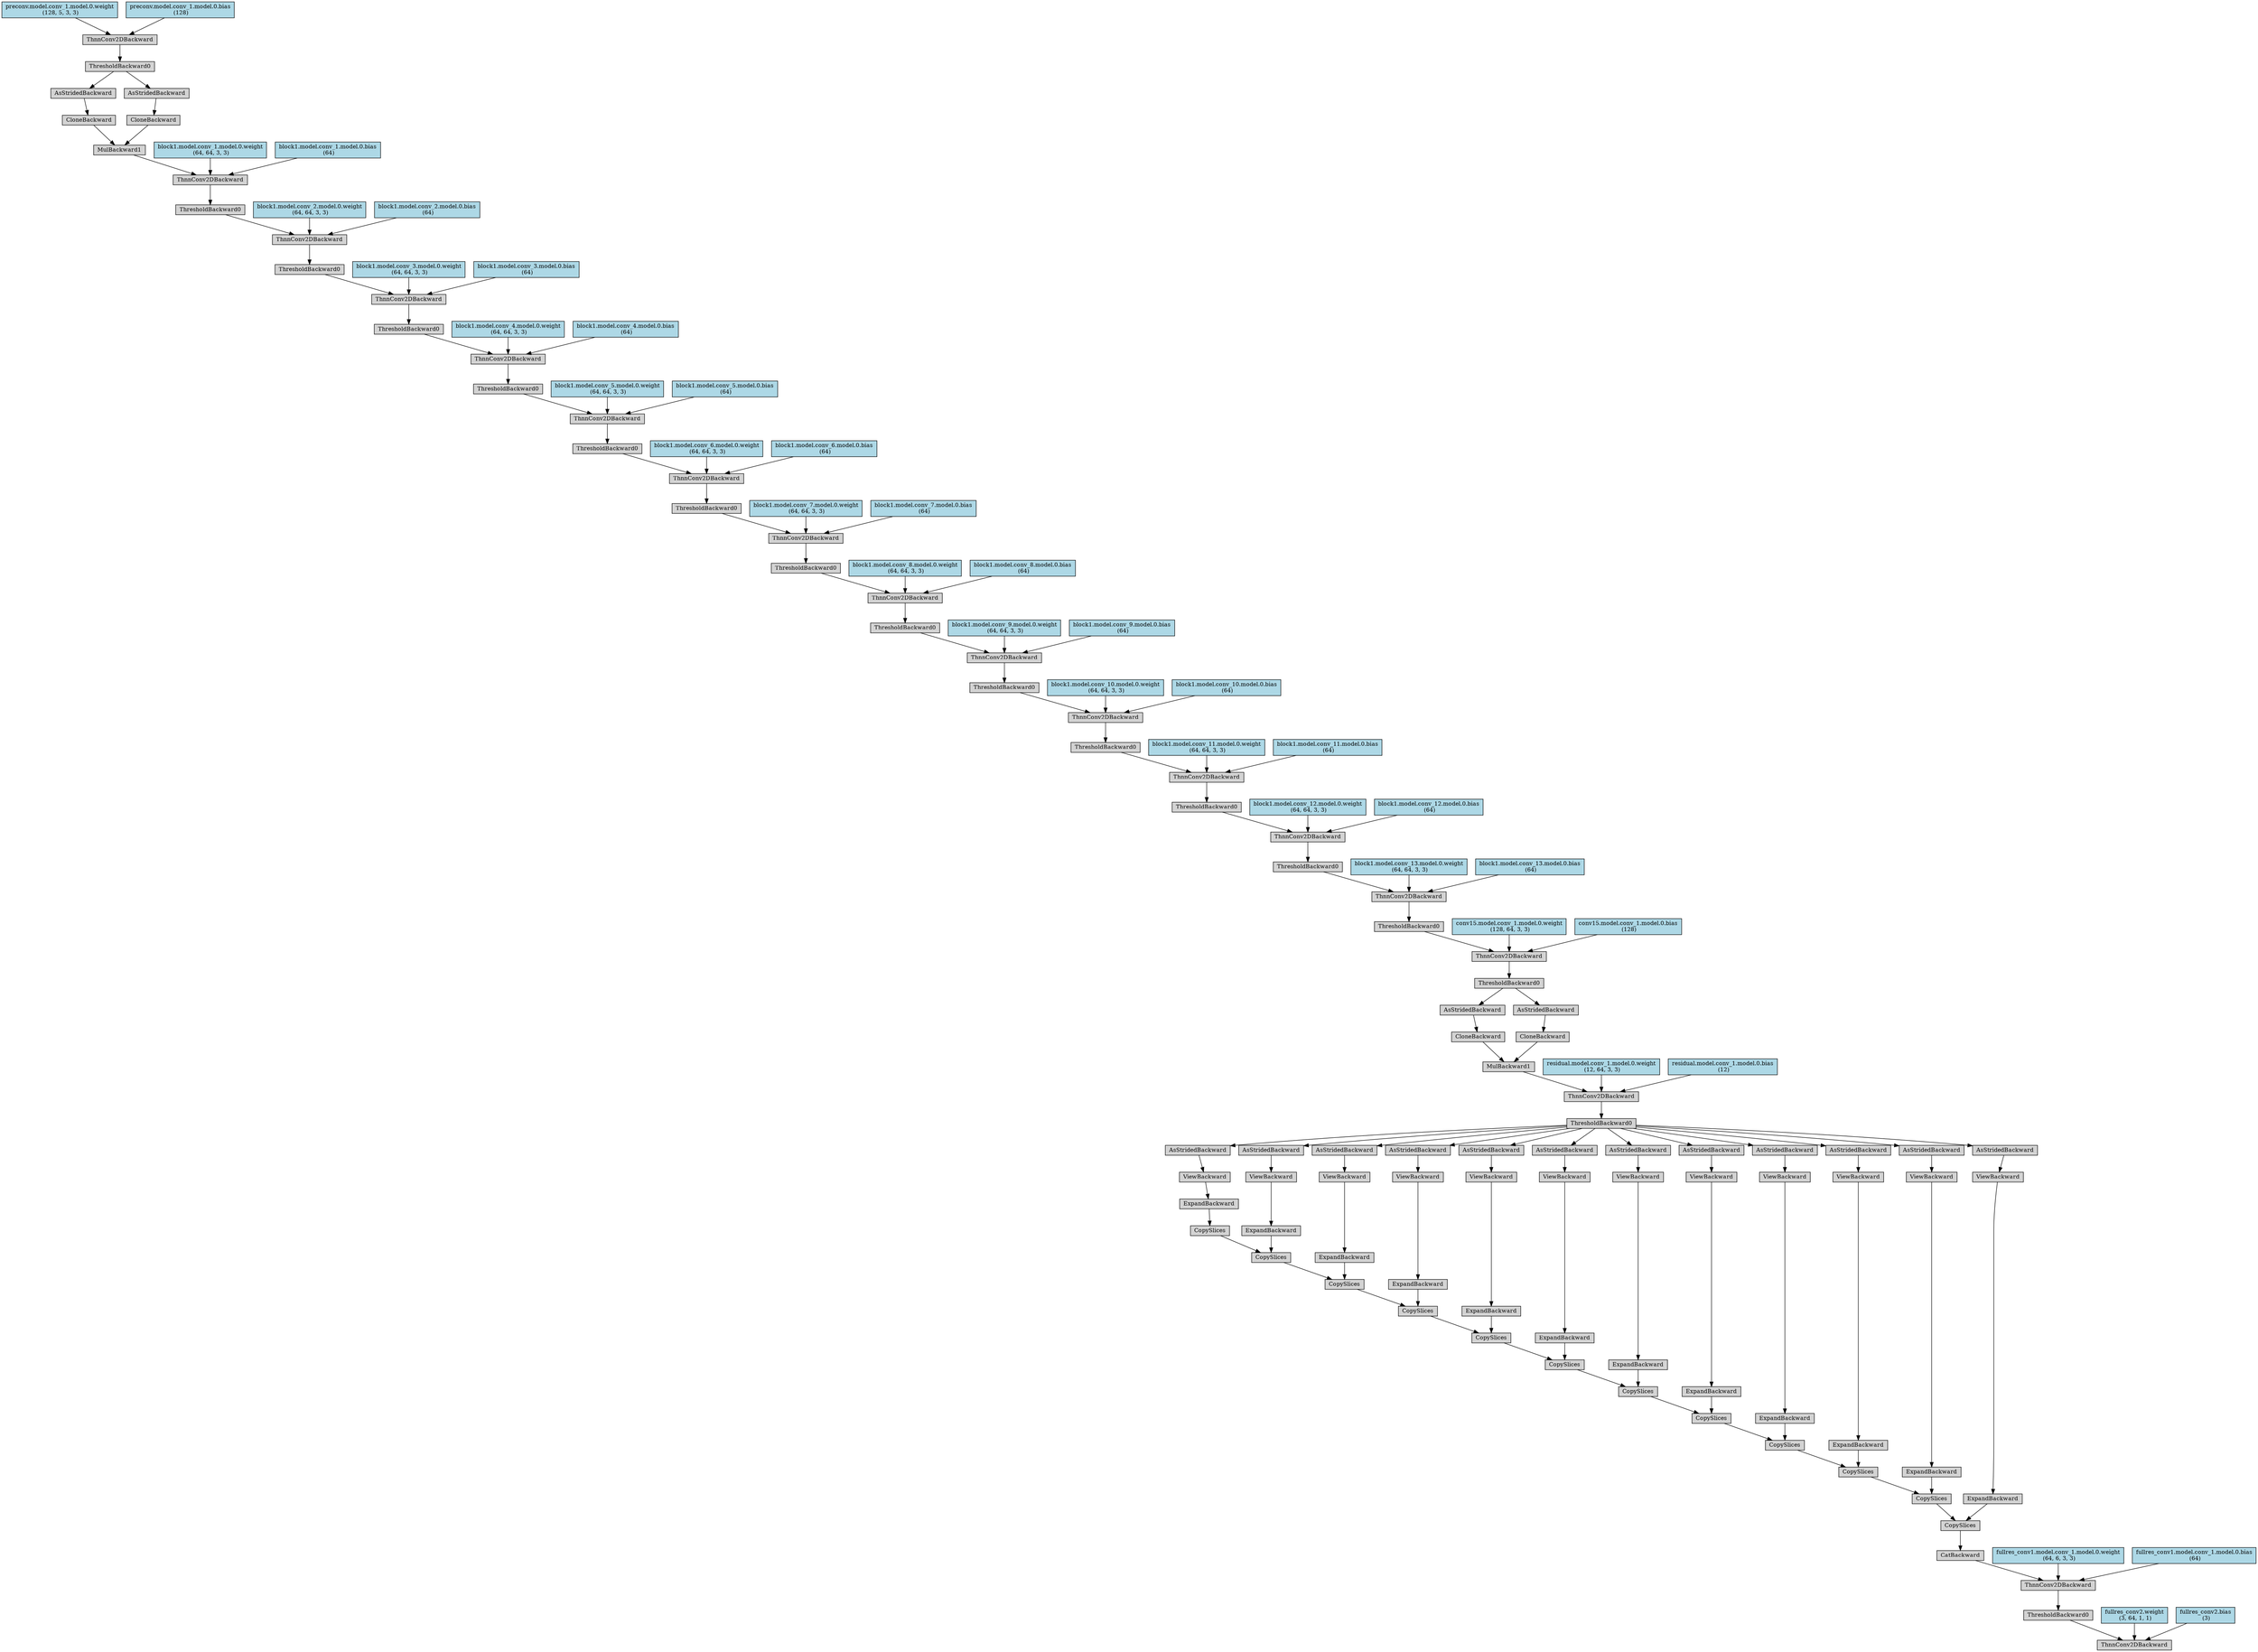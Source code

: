 digraph {
	graph [size="40.8,40.8"]
	node [align=left fontsize=12 height=0.2 ranksep=0.1 shape=box style=filled]
	140112199779856 [label=ThnnConv2DBackward]
	140112199780432 -> 140112199779856
	140112199780432 [label=ThresholdBackward0]
	140112199780496 -> 140112199780432
	140112199780496 [label=ThnnConv2DBackward]
	140112199780624 -> 140112199780496
	140112199780624 [label=CatBackward]
	140112199780816 -> 140112199780624
	140112199780816 [label=CopySlices]
	140112199780944 -> 140112199780816
	140112199780944 [label=CopySlices]
	140112199781136 -> 140112199780944
	140112199781136 [label=CopySlices]
	140112199781328 -> 140112199781136
	140112199781328 [label=CopySlices]
	140112199781520 -> 140112199781328
	140112199781520 [label=CopySlices]
	140112199781712 -> 140112199781520
	140112199781712 [label=CopySlices]
	140112199781904 -> 140112199781712
	140112199781904 [label=CopySlices]
	140112199782096 -> 140112199781904
	140112199782096 [label=CopySlices]
	140112199782288 -> 140112199782096
	140112199782288 [label=CopySlices]
	140112199942288 -> 140112199782288
	140112199942288 [label=CopySlices]
	140112199942480 -> 140112199942288
	140112199942480 [label=CopySlices]
	140112199942672 -> 140112199942480
	140112199942672 [label=CopySlices]
	140112199942864 -> 140112199942672
	140112199942864 [label=ExpandBackward]
	140112199943056 -> 140112199942864
	140112199943056 [label=ViewBackward]
	140112199943120 -> 140112199943056
	140112199943120 [label=AsStridedBackward]
	140112199943312 -> 140112199943120
	140112199943312 [label=ThresholdBackward0]
	140112199943440 -> 140112199943312
	140112199943440 [label=ThnnConv2DBackward]
	140112199943568 -> 140112199943440
	140112199943568 [label=MulBackward1]
	140112199943760 -> 140112199943568
	140112199943760 [label=CloneBackward]
	140112199943952 -> 140112199943760
	140112199943952 [label=AsStridedBackward]
	140112199944144 -> 140112199943952
	140112199944144 [label=ThresholdBackward0]
	140112199944272 -> 140112199944144
	140112199944272 [label=ThnnConv2DBackward]
	140112199944400 -> 140112199944272
	140112199944400 [label=ThresholdBackward0]
	140112199944656 -> 140112199944400
	140112199944656 [label=ThnnConv2DBackward]
	140112199944784 -> 140112199944656
	140112199944784 [label=ThresholdBackward0]
	140112199945040 -> 140112199944784
	140112199945040 [label=ThnnConv2DBackward]
	140112199945168 -> 140112199945040
	140112199945168 [label=ThresholdBackward0]
	140112199945424 -> 140112199945168
	140112199945424 [label=ThnnConv2DBackward]
	140112199945552 -> 140112199945424
	140112199945552 [label=ThresholdBackward0]
	140112199945808 -> 140112199945552
	140112199945808 [label=ThnnConv2DBackward]
	140112199946000 -> 140112199945808
	140112199946000 [label=ThresholdBackward0]
	140112199946192 -> 140112199946000
	140112199946192 [label=ThnnConv2DBackward]
	140112199950608 -> 140112199946192
	140112199950608 [label=ThresholdBackward0]
	140112199950864 -> 140112199950608
	140112199950864 [label=ThnnConv2DBackward]
	140112199951056 -> 140112199950864
	140112199951056 [label=ThresholdBackward0]
	140112199951312 -> 140112199951056
	140112199951312 [label=ThnnConv2DBackward]
	140112199951504 -> 140112199951312
	140112199951504 [label=ThresholdBackward0]
	140112199951760 -> 140112199951504
	140112199951760 [label=ThnnConv2DBackward]
	140112199951952 -> 140112199951760
	140112199951952 [label=ThresholdBackward0]
	140112199952208 -> 140112199951952
	140112199952208 [label=ThnnConv2DBackward]
	140112199952400 -> 140112199952208
	140112199952400 [label=ThresholdBackward0]
	140112199952656 -> 140112199952400
	140112199952656 [label=ThnnConv2DBackward]
	140112199952848 -> 140112199952656
	140112199952848 [label=ThresholdBackward0]
	140112199953104 -> 140112199952848
	140112199953104 [label=ThnnConv2DBackward]
	140112199953296 -> 140112199953104
	140112199953296 [label=ThresholdBackward0]
	140112199953552 -> 140112199953296
	140112199953552 [label=ThnnConv2DBackward]
	140112199953744 -> 140112199953552
	140112199953744 [label=ThresholdBackward0]
	140112199954000 -> 140112199953744
	140112199954000 [label=ThnnConv2DBackward]
	140112199954192 -> 140112199954000
	140112199954192 [label=MulBackward1]
	140112199954384 -> 140112199954192
	140112199954384 [label=CloneBackward]
	140112199958736 -> 140112199954384
	140112199958736 [label=AsStridedBackward]
	140112199958992 -> 140112199958736
	140112199958992 [label=ThresholdBackward0]
	140112199959184 -> 140112199958992
	140112199959184 [label=ThnnConv2DBackward]
	140112199959376 -> 140112199959184
	140112199959376 [label="preconv.model.conv_1.model.0.weight
 (128, 5, 3, 3)" fillcolor=lightblue]
	140112199959312 -> 140112199959184
	140112199959312 [label="preconv.model.conv_1.model.0.bias
 (128)" fillcolor=lightblue]
	140112199958608 -> 140112199954192
	140112199958608 [label=CloneBackward]
	140112199958800 -> 140112199958608
	140112199958800 [label=AsStridedBackward]
	140112199958992 -> 140112199958800
	140112199954128 -> 140112199954000
	140112199954128 [label="block1.model.conv_1.model.0.weight
 (64, 64, 3, 3)" fillcolor=lightblue]
	140112199954256 -> 140112199954000
	140112199954256 [label="block1.model.conv_1.model.0.bias
 (64)" fillcolor=lightblue]
	140112199953680 -> 140112199953552
	140112199953680 [label="block1.model.conv_2.model.0.weight
 (64, 64, 3, 3)" fillcolor=lightblue]
	140112199953808 -> 140112199953552
	140112199953808 [label="block1.model.conv_2.model.0.bias
 (64)" fillcolor=lightblue]
	140112199953232 -> 140112199953104
	140112199953232 [label="block1.model.conv_3.model.0.weight
 (64, 64, 3, 3)" fillcolor=lightblue]
	140112199953360 -> 140112199953104
	140112199953360 [label="block1.model.conv_3.model.0.bias
 (64)" fillcolor=lightblue]
	140112199952784 -> 140112199952656
	140112199952784 [label="block1.model.conv_4.model.0.weight
 (64, 64, 3, 3)" fillcolor=lightblue]
	140112199952912 -> 140112199952656
	140112199952912 [label="block1.model.conv_4.model.0.bias
 (64)" fillcolor=lightblue]
	140112199952336 -> 140112199952208
	140112199952336 [label="block1.model.conv_5.model.0.weight
 (64, 64, 3, 3)" fillcolor=lightblue]
	140112199952464 -> 140112199952208
	140112199952464 [label="block1.model.conv_5.model.0.bias
 (64)" fillcolor=lightblue]
	140112199951888 -> 140112199951760
	140112199951888 [label="block1.model.conv_6.model.0.weight
 (64, 64, 3, 3)" fillcolor=lightblue]
	140112199952016 -> 140112199951760
	140112199952016 [label="block1.model.conv_6.model.0.bias
 (64)" fillcolor=lightblue]
	140112199951440 -> 140112199951312
	140112199951440 [label="block1.model.conv_7.model.0.weight
 (64, 64, 3, 3)" fillcolor=lightblue]
	140112199951568 -> 140112199951312
	140112199951568 [label="block1.model.conv_7.model.0.bias
 (64)" fillcolor=lightblue]
	140112199950992 -> 140112199950864
	140112199950992 [label="block1.model.conv_8.model.0.weight
 (64, 64, 3, 3)" fillcolor=lightblue]
	140112199951120 -> 140112199950864
	140112199951120 [label="block1.model.conv_8.model.0.bias
 (64)" fillcolor=lightblue]
	140112199950544 -> 140112199946192
	140112199950544 [label="block1.model.conv_9.model.0.weight
 (64, 64, 3, 3)" fillcolor=lightblue]
	140112199950672 -> 140112199946192
	140112199950672 [label="block1.model.conv_9.model.0.bias
 (64)" fillcolor=lightblue]
	140112199945936 -> 140112199945808
	140112199945936 [label="block1.model.conv_10.model.0.weight
 (64, 64, 3, 3)" fillcolor=lightblue]
	140112199946064 -> 140112199945808
	140112199946064 [label="block1.model.conv_10.model.0.bias
 (64)" fillcolor=lightblue]
	140112199945488 -> 140112199945424
	140112199945488 [label="block1.model.conv_11.model.0.weight
 (64, 64, 3, 3)" fillcolor=lightblue]
	140112199945616 -> 140112199945424
	140112199945616 [label="block1.model.conv_11.model.0.bias
 (64)" fillcolor=lightblue]
	140112199945104 -> 140112199945040
	140112199945104 [label="block1.model.conv_12.model.0.weight
 (64, 64, 3, 3)" fillcolor=lightblue]
	140112199945232 -> 140112199945040
	140112199945232 [label="block1.model.conv_12.model.0.bias
 (64)" fillcolor=lightblue]
	140112199944720 -> 140112199944656
	140112199944720 [label="block1.model.conv_13.model.0.weight
 (64, 64, 3, 3)" fillcolor=lightblue]
	140112199944848 -> 140112199944656
	140112199944848 [label="block1.model.conv_13.model.0.bias
 (64)" fillcolor=lightblue]
	140112199944336 -> 140112199944272
	140112199944336 [label="conv15.model.conv_1.model.0.weight
 (128, 64, 3, 3)" fillcolor=lightblue]
	140112199944464 -> 140112199944272
	140112199944464 [label="conv15.model.conv_1.model.0.bias
 (128)" fillcolor=lightblue]
	140112199943824 -> 140112199943568
	140112199943824 [label=CloneBackward]
	140112199944016 -> 140112199943824
	140112199944016 [label=AsStridedBackward]
	140112199944144 -> 140112199944016
	140112199943504 -> 140112199943440
	140112199943504 [label="residual.model.conv_1.model.0.weight
 (12, 64, 3, 3)" fillcolor=lightblue]
	140112199943632 -> 140112199943440
	140112199943632 [label="residual.model.conv_1.model.0.bias
 (12)" fillcolor=lightblue]
	140112199942736 -> 140112199942480
	140112199942736 [label=ExpandBackward]
	140112199942992 -> 140112199942736
	140112199942992 [label=ViewBackward]
	140112199943184 -> 140112199942992
	140112199943184 [label=AsStridedBackward]
	140112199943312 -> 140112199943184
	140112199942544 -> 140112199942288
	140112199942544 [label=ExpandBackward]
	140112199942928 -> 140112199942544
	140112199942928 [label=ViewBackward]
	140112199943248 -> 140112199942928
	140112199943248 [label=AsStridedBackward]
	140112199943312 -> 140112199943248
	140112199942352 -> 140112199782288
	140112199942352 [label=ExpandBackward]
	140112199942800 -> 140112199942352
	140112199942800 [label=ViewBackward]
	140112199943696 -> 140112199942800
	140112199943696 [label=AsStridedBackward]
	140112199943312 -> 140112199943696
	140112199782352 -> 140112199782096
	140112199782352 [label=ExpandBackward]
	140112199942608 -> 140112199782352
	140112199942608 [label=ViewBackward]
	140112199943888 -> 140112199942608
	140112199943888 [label=AsStridedBackward]
	140112199943312 -> 140112199943888
	140112199782160 -> 140112199781904
	140112199782160 [label=ExpandBackward]
	140112199942416 -> 140112199782160
	140112199942416 [label=ViewBackward]
	140112199944080 -> 140112199942416
	140112199944080 [label=AsStridedBackward]
	140112199943312 -> 140112199944080
	140112199781968 -> 140112199781712
	140112199781968 [label=ExpandBackward]
	140112199782224 -> 140112199781968
	140112199782224 [label=ViewBackward]
	140112199944528 -> 140112199782224
	140112199944528 [label=AsStridedBackward]
	140112199943312 -> 140112199944528
	140112199781776 -> 140112199781520
	140112199781776 [label=ExpandBackward]
	140112199782032 -> 140112199781776
	140112199782032 [label=ViewBackward]
	140112199944208 -> 140112199782032
	140112199944208 [label=AsStridedBackward]
	140112199943312 -> 140112199944208
	140112199781584 -> 140112199781328
	140112199781584 [label=ExpandBackward]
	140112199781840 -> 140112199781584
	140112199781840 [label=ViewBackward]
	140112199944592 -> 140112199781840
	140112199944592 [label=AsStridedBackward]
	140112199943312 -> 140112199944592
	140112199781392 -> 140112199781136
	140112199781392 [label=ExpandBackward]
	140112199781648 -> 140112199781392
	140112199781648 [label=ViewBackward]
	140112199944912 -> 140112199781648
	140112199944912 [label=AsStridedBackward]
	140112199943312 -> 140112199944912
	140112199781200 -> 140112199780944
	140112199781200 [label=ExpandBackward]
	140112199781456 -> 140112199781200
	140112199781456 [label=ViewBackward]
	140112199944976 -> 140112199781456
	140112199944976 [label=AsStridedBackward]
	140112199943312 -> 140112199944976
	140112199781008 -> 140112199780816
	140112199781008 [label=ExpandBackward]
	140112199781264 -> 140112199781008
	140112199781264 [label=ViewBackward]
	140112199945296 -> 140112199781264
	140112199945296 [label=AsStridedBackward]
	140112199943312 -> 140112199945296
	140112199780560 -> 140112199780496
	140112199780560 [label="fullres_conv1.model.conv_1.model.0.weight
 (64, 6, 3, 3)" fillcolor=lightblue]
	140112199780688 -> 140112199780496
	140112199780688 [label="fullres_conv1.model.conv_1.model.0.bias
 (64)" fillcolor=lightblue]
	140112199780176 -> 140112199779856
	140112199780176 [label="fullres_conv2.weight
 (3, 64, 1, 1)" fillcolor=lightblue]
	140112199779920 -> 140112199779856
	140112199779920 [label="fullres_conv2.bias
 (3)" fillcolor=lightblue]
}
